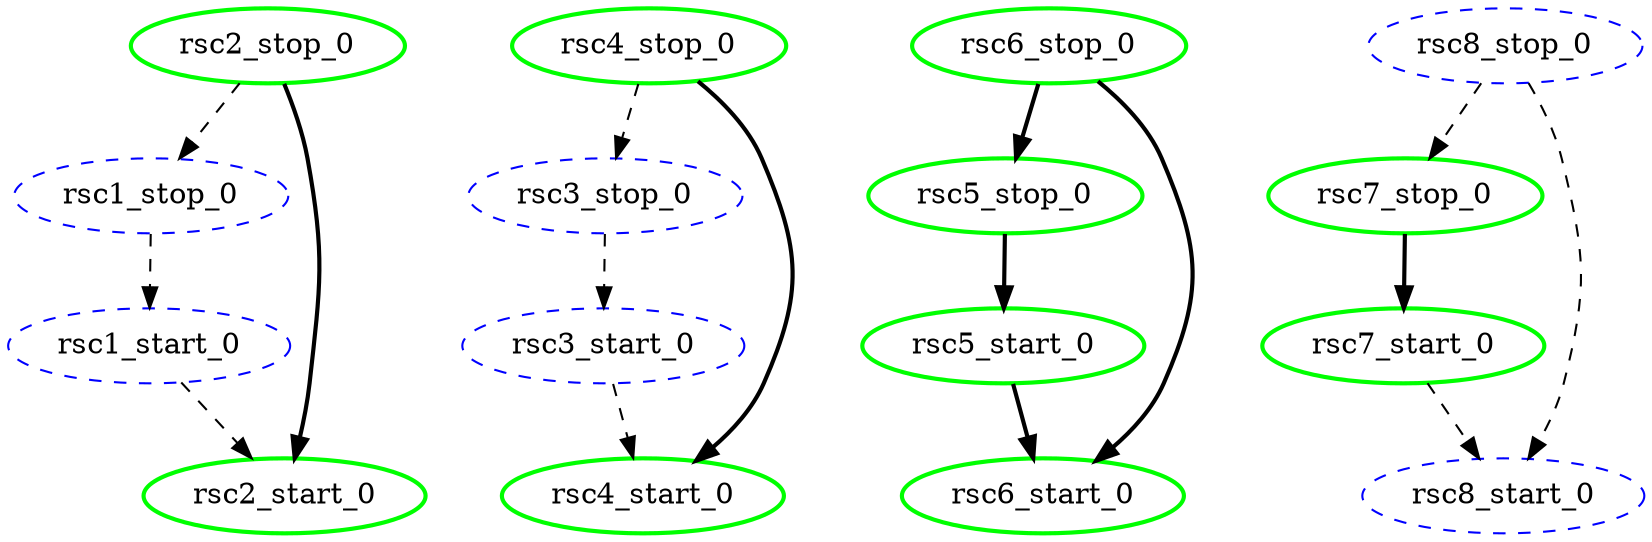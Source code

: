 digraph "g" {
	size = "30,30"
"rsc1_stop_0" [ style="dashed" color="blue" fontcolor="black" ]
"rsc1_start_0" [ style="dashed" color="blue" fontcolor="black" ]
"rsc2_stop_0" [ tooltip="node1" style=bold color="green" fontcolor="black" ]
"rsc2_start_0" [ tooltip="node2" style=bold color="green" fontcolor="black" ]
"rsc3_stop_0" [ style="dashed" color="blue" fontcolor="black" ]
"rsc3_start_0" [ style="dashed" color="blue" fontcolor="black" ]
"rsc4_stop_0" [ tooltip="node1" style=bold color="green" fontcolor="black" ]
"rsc4_start_0" [ tooltip="node2" style=bold color="green" fontcolor="black" ]
"rsc5_stop_0" [ tooltip="node2" style=bold color="green" fontcolor="black" ]
"rsc5_start_0" [ tooltip="node1" style=bold color="green" fontcolor="black" ]
"rsc6_stop_0" [ tooltip="node2" style=bold color="green" fontcolor="black" ]
"rsc6_start_0" [ tooltip="node2" style=bold color="green" fontcolor="black" ]
"rsc7_stop_0" [ tooltip="node2" style=bold color="green" fontcolor="black" ]
"rsc7_start_0" [ tooltip="node1" style=bold color="green" fontcolor="black" ]
"rsc8_stop_0" [ style="dashed" color="blue" fontcolor="black" ]
"rsc8_start_0" [ style="dashed" color="blue" fontcolor="black" ]
"rsc2_stop_0" -> "rsc1_stop_0" [ style = dashed]
"rsc1_stop_0" -> "rsc1_start_0" [ style = dashed]
"rsc1_start_0" -> "rsc2_start_0" [ style = dashed]
"rsc2_stop_0" -> "rsc2_start_0" [ style = bold]
"rsc4_stop_0" -> "rsc3_stop_0" [ style = dashed]
"rsc3_stop_0" -> "rsc3_start_0" [ style = dashed]
"rsc3_start_0" -> "rsc4_start_0" [ style = dashed]
"rsc4_stop_0" -> "rsc4_start_0" [ style = bold]
"rsc6_stop_0" -> "rsc5_stop_0" [ style = bold]
"rsc5_stop_0" -> "rsc5_start_0" [ style = bold]
"rsc5_start_0" -> "rsc6_start_0" [ style = bold]
"rsc6_stop_0" -> "rsc6_start_0" [ style = bold]
"rsc8_stop_0" -> "rsc7_stop_0" [ style = dashed]
"rsc7_stop_0" -> "rsc7_start_0" [ style = bold]
"rsc7_start_0" -> "rsc8_start_0" [ style = dashed]
"rsc8_stop_0" -> "rsc8_start_0" [ style = dashed]
}
